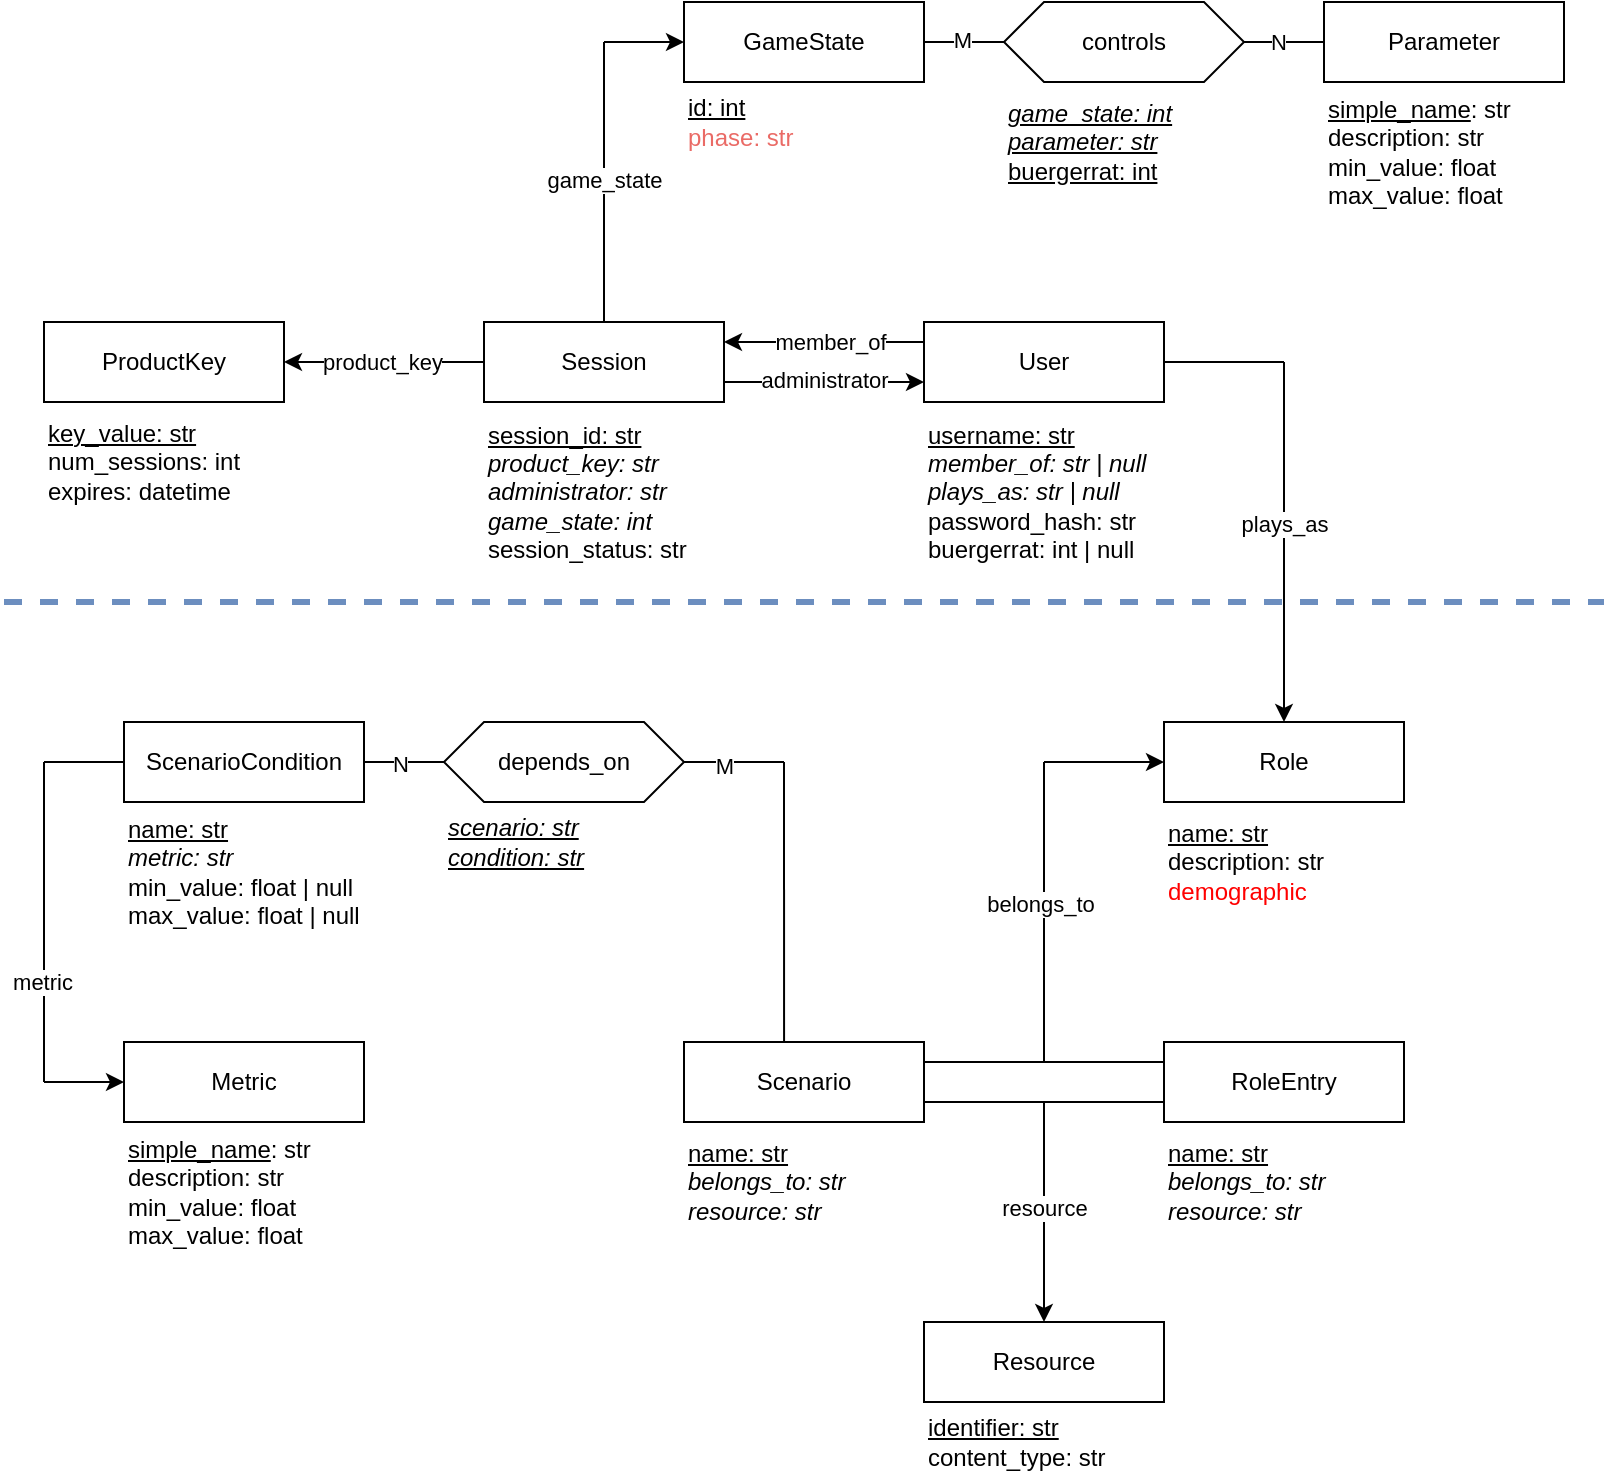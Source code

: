 <mxfile version="24.8.6">
  <diagram name="Page-1" id="YdjUrKygj7iY0KBtIIkb">
    <mxGraphModel dx="1687" dy="2077" grid="1" gridSize="10" guides="1" tooltips="1" connect="1" arrows="1" fold="1" page="1" pageScale="1" pageWidth="827" pageHeight="1169" math="0" shadow="0">
      <root>
        <mxCell id="0" />
        <mxCell id="1" parent="0" />
        <mxCell id="jeJnRWPtOftOerLY8mtM-1" value="ScenarioCondition" style="rounded=0;whiteSpace=wrap;html=1;" parent="1" vertex="1">
          <mxGeometry x="80" y="200" width="120" height="40" as="geometry" />
        </mxCell>
        <mxCell id="jeJnRWPtOftOerLY8mtM-2" value="Role" style="rounded=0;whiteSpace=wrap;html=1;" parent="1" vertex="1">
          <mxGeometry x="600" y="200" width="120" height="40" as="geometry" />
        </mxCell>
        <mxCell id="jeJnRWPtOftOerLY8mtM-3" value="depends_on" style="shape=hexagon;perimeter=hexagonPerimeter2;whiteSpace=wrap;html=1;fixedSize=1;" parent="1" vertex="1">
          <mxGeometry x="240" y="200" width="120" height="40" as="geometry" />
        </mxCell>
        <mxCell id="jeJnRWPtOftOerLY8mtM-4" value="Scenario" style="rounded=0;whiteSpace=wrap;html=1;" parent="1" vertex="1">
          <mxGeometry x="360" y="360" width="120" height="40" as="geometry" />
        </mxCell>
        <mxCell id="jeJnRWPtOftOerLY8mtM-5" value="" style="endArrow=none;html=1;rounded=0;exitX=1;exitY=0.5;exitDx=0;exitDy=0;entryX=0;entryY=0.5;entryDx=0;entryDy=0;" parent="1" source="jeJnRWPtOftOerLY8mtM-1" target="jeJnRWPtOftOerLY8mtM-3" edge="1">
          <mxGeometry width="50" height="50" relative="1" as="geometry">
            <mxPoint x="390" y="420" as="sourcePoint" />
            <mxPoint x="440" y="370" as="targetPoint" />
          </mxGeometry>
        </mxCell>
        <mxCell id="jeJnRWPtOftOerLY8mtM-6" value="N" style="edgeLabel;html=1;align=center;verticalAlign=middle;resizable=0;points=[];" parent="jeJnRWPtOftOerLY8mtM-5" vertex="1" connectable="0">
          <mxGeometry x="-0.1" y="-1" relative="1" as="geometry">
            <mxPoint as="offset" />
          </mxGeometry>
        </mxCell>
        <mxCell id="jeJnRWPtOftOerLY8mtM-7" value="" style="endArrow=none;html=1;rounded=0;exitX=1;exitY=0.5;exitDx=0;exitDy=0;exitPerimeter=0;" parent="1" source="jeJnRWPtOftOerLY8mtM-3" edge="1">
          <mxGeometry width="50" height="50" relative="1" as="geometry">
            <mxPoint x="390" y="420" as="sourcePoint" />
            <mxPoint x="410" y="220" as="targetPoint" />
          </mxGeometry>
        </mxCell>
        <mxCell id="jeJnRWPtOftOerLY8mtM-8" value="1" style="edgeLabel;html=1;align=center;verticalAlign=middle;resizable=0;points=[];" parent="jeJnRWPtOftOerLY8mtM-7" vertex="1" connectable="0">
          <mxGeometry x="-0.2" y="-2" relative="1" as="geometry">
            <mxPoint as="offset" />
          </mxGeometry>
        </mxCell>
        <mxCell id="jeJnRWPtOftOerLY8mtM-24" value="M" style="edgeLabel;html=1;align=center;verticalAlign=middle;resizable=0;points=[];" parent="jeJnRWPtOftOerLY8mtM-7" vertex="1" connectable="0">
          <mxGeometry x="-0.198" y="-2" relative="1" as="geometry">
            <mxPoint as="offset" />
          </mxGeometry>
        </mxCell>
        <mxCell id="jeJnRWPtOftOerLY8mtM-9" value="" style="endArrow=classic;html=1;rounded=0;entryX=0;entryY=0.5;entryDx=0;entryDy=0;" parent="1" target="jeJnRWPtOftOerLY8mtM-2" edge="1">
          <mxGeometry width="50" height="50" relative="1" as="geometry">
            <mxPoint x="540" y="220" as="sourcePoint" />
            <mxPoint x="561" y="220" as="targetPoint" />
          </mxGeometry>
        </mxCell>
        <mxCell id="jeJnRWPtOftOerLY8mtM-13" value="&lt;div&gt;&lt;u&gt;name: str&lt;/u&gt;&lt;/div&gt;&lt;i&gt;metric: str&lt;/i&gt;&lt;div&gt;min_value: float | null&lt;/div&gt;&lt;div style=&quot;&quot;&gt;max_value: float | null&lt;/div&gt;" style="text;html=1;align=left;verticalAlign=middle;resizable=0;points=[];autosize=1;strokeColor=none;fillColor=none;" parent="1" vertex="1">
          <mxGeometry x="80" y="240" width="140" height="70" as="geometry" />
        </mxCell>
        <mxCell id="jeJnRWPtOftOerLY8mtM-14" value="&lt;div&gt;&lt;u&gt;name: str&lt;/u&gt;&lt;/div&gt;&lt;i&gt;belongs_to: str&lt;/i&gt;&lt;div&gt;&lt;i&gt;resource: str&lt;/i&gt;&lt;/div&gt;" style="text;html=1;align=left;verticalAlign=middle;resizable=0;points=[];autosize=1;strokeColor=none;fillColor=none;" parent="1" vertex="1">
          <mxGeometry x="360" y="400" width="100" height="60" as="geometry" />
        </mxCell>
        <mxCell id="jeJnRWPtOftOerLY8mtM-15" value="Metric" style="rounded=0;whiteSpace=wrap;html=1;" parent="1" vertex="1">
          <mxGeometry x="80" y="360" width="120" height="40" as="geometry" />
        </mxCell>
        <mxCell id="jeJnRWPtOftOerLY8mtM-16" value="" style="endArrow=classic;html=1;rounded=0;entryX=0;entryY=0.5;entryDx=0;entryDy=0;" parent="1" target="jeJnRWPtOftOerLY8mtM-15" edge="1">
          <mxGeometry width="50" height="50" relative="1" as="geometry">
            <mxPoint x="40" y="380" as="sourcePoint" />
            <mxPoint x="350" y="300" as="targetPoint" />
          </mxGeometry>
        </mxCell>
        <mxCell id="jeJnRWPtOftOerLY8mtM-17" value="" style="endArrow=none;html=1;rounded=0;" parent="1" edge="1">
          <mxGeometry width="50" height="50" relative="1" as="geometry">
            <mxPoint x="40" y="380" as="sourcePoint" />
            <mxPoint x="40" y="220" as="targetPoint" />
          </mxGeometry>
        </mxCell>
        <mxCell id="jeJnRWPtOftOerLY8mtM-22" value="metric" style="edgeLabel;html=1;align=center;verticalAlign=middle;resizable=0;points=[];" parent="jeJnRWPtOftOerLY8mtM-17" vertex="1" connectable="0">
          <mxGeometry x="-0.37" y="1" relative="1" as="geometry">
            <mxPoint as="offset" />
          </mxGeometry>
        </mxCell>
        <mxCell id="jeJnRWPtOftOerLY8mtM-21" value="" style="endArrow=none;html=1;rounded=0;exitX=0;exitY=0.5;exitDx=0;exitDy=0;" parent="1" source="jeJnRWPtOftOerLY8mtM-1" edge="1">
          <mxGeometry width="50" height="50" relative="1" as="geometry">
            <mxPoint x="300" y="350" as="sourcePoint" />
            <mxPoint x="40" y="220" as="targetPoint" />
          </mxGeometry>
        </mxCell>
        <mxCell id="jeJnRWPtOftOerLY8mtM-23" value="&lt;div&gt;&lt;u style=&quot;background-color: initial;&quot;&gt;simple_name&lt;/u&gt;&lt;span style=&quot;background-color: initial;&quot;&gt;: str&lt;/span&gt;&lt;/div&gt;&lt;div style=&quot;&quot;&gt;description: str&lt;/div&gt;&lt;div style=&quot;&quot;&gt;min_value: float&lt;/div&gt;&lt;div style=&quot;&quot;&gt;max_value: float&lt;/div&gt;" style="text;html=1;align=left;verticalAlign=middle;resizable=0;points=[];autosize=1;strokeColor=none;fillColor=none;" parent="1" vertex="1">
          <mxGeometry x="80" y="400" width="110" height="70" as="geometry" />
        </mxCell>
        <mxCell id="jeJnRWPtOftOerLY8mtM-25" value="&lt;div&gt;&lt;i style=&quot;&quot;&gt;&lt;u&gt;scenario: str&lt;/u&gt;&lt;/i&gt;&lt;/div&gt;&lt;div&gt;&lt;i style=&quot;&quot;&gt;&lt;u&gt;condition: str&lt;/u&gt;&lt;/i&gt;&lt;/div&gt;" style="text;html=1;align=left;verticalAlign=middle;resizable=0;points=[];autosize=1;strokeColor=none;fillColor=none;" parent="1" vertex="1">
          <mxGeometry x="240" y="240" width="90" height="40" as="geometry" />
        </mxCell>
        <mxCell id="jeJnRWPtOftOerLY8mtM-26" value="RoleEntry" style="rounded=0;whiteSpace=wrap;html=1;" parent="1" vertex="1">
          <mxGeometry x="600" y="360" width="120" height="40" as="geometry" />
        </mxCell>
        <mxCell id="jeJnRWPtOftOerLY8mtM-30" value="&lt;div&gt;&lt;span style=&quot;background-color: initial;&quot;&gt;&lt;u&gt;name: str&lt;/u&gt;&lt;/span&gt;&lt;/div&gt;&lt;div&gt;&lt;div&gt;description: str&lt;br&gt;&lt;/div&gt;&lt;/div&gt;&lt;div&gt;&lt;font color=&quot;#ff0000&quot;&gt;demographic&lt;/font&gt;&lt;/div&gt;" style="text;html=1;align=left;verticalAlign=middle;resizable=0;points=[];autosize=1;strokeColor=none;fillColor=none;" parent="1" vertex="1">
          <mxGeometry x="600" y="240" width="100" height="60" as="geometry" />
        </mxCell>
        <mxCell id="jeJnRWPtOftOerLY8mtM-32" value="&lt;div&gt;&lt;u&gt;name: str&lt;/u&gt;&lt;/div&gt;&lt;i&gt;belongs_to: str&lt;/i&gt;&lt;div&gt;&lt;i&gt;resource: str&lt;/i&gt;&lt;/div&gt;" style="text;html=1;align=left;verticalAlign=middle;resizable=0;points=[];autosize=1;strokeColor=none;fillColor=none;" parent="1" vertex="1">
          <mxGeometry x="600" y="400" width="100" height="60" as="geometry" />
        </mxCell>
        <mxCell id="jeJnRWPtOftOerLY8mtM-33" value="Session" style="rounded=0;whiteSpace=wrap;html=1;" parent="1" vertex="1">
          <mxGeometry x="260" width="120" height="40" as="geometry" />
        </mxCell>
        <mxCell id="jeJnRWPtOftOerLY8mtM-35" value="User" style="rounded=0;whiteSpace=wrap;html=1;" parent="1" vertex="1">
          <mxGeometry x="480" width="120" height="40" as="geometry" />
        </mxCell>
        <mxCell id="jeJnRWPtOftOerLY8mtM-41" value="&lt;div&gt;&lt;u&gt;username: str&lt;/u&gt;&lt;/div&gt;&lt;i&gt;member_of: str | null&lt;/i&gt;&lt;div&gt;&lt;i&gt;plays_as: str | null&lt;/i&gt;&lt;div style=&quot;&quot;&gt;password_hash: str&lt;/div&gt;&lt;/div&gt;&lt;div style=&quot;&quot;&gt;buergerrat: int | null&lt;/div&gt;" style="text;html=1;align=left;verticalAlign=middle;resizable=0;points=[];autosize=1;strokeColor=none;fillColor=none;" parent="1" vertex="1">
          <mxGeometry x="480" y="40" width="130" height="90" as="geometry" />
        </mxCell>
        <mxCell id="jeJnRWPtOftOerLY8mtM-44" value="&lt;div&gt;&lt;u&gt;session_id: str&lt;/u&gt;&lt;/div&gt;&lt;div&gt;&lt;i&gt;product_key: str&lt;/i&gt;&lt;/div&gt;&lt;div&gt;&lt;i&gt;administrator: str&lt;/i&gt;&lt;/div&gt;&lt;div&gt;&lt;i&gt;game_state: int&lt;/i&gt;&lt;/div&gt;&lt;div&gt;session_status: str&lt;/div&gt;" style="text;html=1;align=left;verticalAlign=middle;resizable=0;points=[];autosize=1;strokeColor=none;fillColor=none;" parent="1" vertex="1">
          <mxGeometry x="260" y="40" width="120" height="90" as="geometry" />
        </mxCell>
        <mxCell id="jeJnRWPtOftOerLY8mtM-45" value="" style="endArrow=none;html=1;rounded=0;entryX=1;entryY=0.5;entryDx=0;entryDy=0;" parent="1" target="jeJnRWPtOftOerLY8mtM-35" edge="1">
          <mxGeometry width="50" height="50" relative="1" as="geometry">
            <mxPoint x="660" y="20" as="sourcePoint" />
            <mxPoint x="410" y="190" as="targetPoint" />
          </mxGeometry>
        </mxCell>
        <mxCell id="jeJnRWPtOftOerLY8mtM-46" value="" style="endArrow=classic;html=1;rounded=0;entryX=0.5;entryY=0;entryDx=0;entryDy=0;" parent="1" target="jeJnRWPtOftOerLY8mtM-2" edge="1">
          <mxGeometry width="50" height="50" relative="1" as="geometry">
            <mxPoint x="660" y="20" as="sourcePoint" />
            <mxPoint x="410" y="230" as="targetPoint" />
          </mxGeometry>
        </mxCell>
        <mxCell id="jeJnRWPtOftOerLY8mtM-47" value="plays_as" style="edgeLabel;html=1;align=center;verticalAlign=middle;resizable=0;points=[];" parent="jeJnRWPtOftOerLY8mtM-46" vertex="1" connectable="0">
          <mxGeometry x="-0.038" y="2" relative="1" as="geometry">
            <mxPoint x="-2" y="-6" as="offset" />
          </mxGeometry>
        </mxCell>
        <mxCell id="jeJnRWPtOftOerLY8mtM-48" value="" style="endArrow=classic;html=1;rounded=0;entryX=1;entryY=0.25;entryDx=0;entryDy=0;" parent="1" target="jeJnRWPtOftOerLY8mtM-33" edge="1">
          <mxGeometry width="50" height="50" relative="1" as="geometry">
            <mxPoint x="480" y="10" as="sourcePoint" />
            <mxPoint x="440" y="11" as="targetPoint" />
          </mxGeometry>
        </mxCell>
        <mxCell id="jeJnRWPtOftOerLY8mtM-49" value="member_of" style="edgeLabel;html=1;align=center;verticalAlign=middle;resizable=0;points=[];" parent="jeJnRWPtOftOerLY8mtM-48" vertex="1" connectable="0">
          <mxGeometry x="-0.206" y="-2" relative="1" as="geometry">
            <mxPoint x="-8" y="2" as="offset" />
          </mxGeometry>
        </mxCell>
        <mxCell id="jeJnRWPtOftOerLY8mtM-50" value="GameState" style="rounded=0;whiteSpace=wrap;html=1;" parent="1" vertex="1">
          <mxGeometry x="360" y="-160" width="120" height="40" as="geometry" />
        </mxCell>
        <mxCell id="h7rWphnop9A7hFPO5Wtd-3" value="&lt;div&gt;&lt;u&gt;id: int&lt;/u&gt;&lt;/div&gt;&lt;div&gt;&lt;font color=&quot;#ea6b66&quot;&gt;phase: str&lt;/font&gt;&lt;/div&gt;" style="text;html=1;align=left;verticalAlign=middle;resizable=0;points=[];autosize=1;strokeColor=none;fillColor=none;" parent="1" vertex="1">
          <mxGeometry x="360" y="-120" width="80" height="40" as="geometry" />
        </mxCell>
        <mxCell id="W7vRviD_1y79yO2ivLKS-1" value="Resource" style="rounded=0;whiteSpace=wrap;html=1;" vertex="1" parent="1">
          <mxGeometry x="480" y="500" width="120" height="40" as="geometry" />
        </mxCell>
        <mxCell id="W7vRviD_1y79yO2ivLKS-2" value="" style="endArrow=none;html=1;rounded=0;entryX=0.417;entryY=0;entryDx=0;entryDy=0;entryPerimeter=0;" edge="1" parent="1" target="jeJnRWPtOftOerLY8mtM-4">
          <mxGeometry width="50" height="50" relative="1" as="geometry">
            <mxPoint x="410" y="220" as="sourcePoint" />
            <mxPoint x="410" y="340" as="targetPoint" />
          </mxGeometry>
        </mxCell>
        <mxCell id="W7vRviD_1y79yO2ivLKS-3" value="" style="endArrow=none;html=1;rounded=0;" edge="1" parent="1">
          <mxGeometry width="50" height="50" relative="1" as="geometry">
            <mxPoint x="540" y="370" as="sourcePoint" />
            <mxPoint x="540" y="220" as="targetPoint" />
          </mxGeometry>
        </mxCell>
        <mxCell id="W7vRviD_1y79yO2ivLKS-8" value="belongs_to" style="edgeLabel;html=1;align=center;verticalAlign=middle;resizable=0;points=[];" vertex="1" connectable="0" parent="W7vRviD_1y79yO2ivLKS-3">
          <mxGeometry x="0.059" y="2" relative="1" as="geometry">
            <mxPoint as="offset" />
          </mxGeometry>
        </mxCell>
        <mxCell id="W7vRviD_1y79yO2ivLKS-4" value="" style="endArrow=none;html=1;rounded=0;entryX=1;entryY=0.75;entryDx=0;entryDy=0;exitX=0;exitY=0.75;exitDx=0;exitDy=0;" edge="1" parent="1" source="jeJnRWPtOftOerLY8mtM-26" target="jeJnRWPtOftOerLY8mtM-4">
          <mxGeometry width="50" height="50" relative="1" as="geometry">
            <mxPoint x="540" y="380" as="sourcePoint" />
            <mxPoint x="440" y="400" as="targetPoint" />
          </mxGeometry>
        </mxCell>
        <mxCell id="W7vRviD_1y79yO2ivLKS-5" value="" style="endArrow=classic;html=1;rounded=0;entryX=0.5;entryY=0;entryDx=0;entryDy=0;" edge="1" parent="1" target="W7vRviD_1y79yO2ivLKS-1">
          <mxGeometry width="50" height="50" relative="1" as="geometry">
            <mxPoint x="540" y="390" as="sourcePoint" />
            <mxPoint x="440" y="400" as="targetPoint" />
          </mxGeometry>
        </mxCell>
        <mxCell id="W7vRviD_1y79yO2ivLKS-6" value="resource" style="edgeLabel;html=1;align=center;verticalAlign=middle;resizable=0;points=[];" vertex="1" connectable="0" parent="W7vRviD_1y79yO2ivLKS-5">
          <mxGeometry x="-0.033" relative="1" as="geometry">
            <mxPoint as="offset" />
          </mxGeometry>
        </mxCell>
        <mxCell id="W7vRviD_1y79yO2ivLKS-7" value="" style="endArrow=none;html=1;rounded=0;entryX=1;entryY=0.75;entryDx=0;entryDy=0;exitX=0;exitY=0.75;exitDx=0;exitDy=0;" edge="1" parent="1">
          <mxGeometry width="50" height="50" relative="1" as="geometry">
            <mxPoint x="600" y="370" as="sourcePoint" />
            <mxPoint x="480" y="370" as="targetPoint" />
          </mxGeometry>
        </mxCell>
        <mxCell id="W7vRviD_1y79yO2ivLKS-9" value="&lt;div&gt;&lt;u&gt;identifier: str&lt;/u&gt;&lt;/div&gt;content_type: str" style="text;html=1;align=left;verticalAlign=middle;resizable=0;points=[];autosize=1;strokeColor=none;fillColor=none;" vertex="1" parent="1">
          <mxGeometry x="480" y="540" width="110" height="40" as="geometry" />
        </mxCell>
        <mxCell id="W7vRviD_1y79yO2ivLKS-10" value="" style="endArrow=classic;html=1;rounded=0;exitX=1;exitY=0.75;exitDx=0;exitDy=0;entryX=0;entryY=0.75;entryDx=0;entryDy=0;" edge="1" parent="1" source="jeJnRWPtOftOerLY8mtM-33" target="jeJnRWPtOftOerLY8mtM-35">
          <mxGeometry width="50" height="50" relative="1" as="geometry">
            <mxPoint x="521" y="27" as="sourcePoint" />
            <mxPoint x="500" y="80" as="targetPoint" />
          </mxGeometry>
        </mxCell>
        <mxCell id="W7vRviD_1y79yO2ivLKS-12" value="administrator" style="edgeLabel;html=1;align=center;verticalAlign=middle;resizable=0;points=[];" vertex="1" connectable="0" parent="W7vRviD_1y79yO2ivLKS-10">
          <mxGeometry x="-0.015" y="1" relative="1" as="geometry">
            <mxPoint as="offset" />
          </mxGeometry>
        </mxCell>
        <mxCell id="W7vRviD_1y79yO2ivLKS-13" value="ProductKey" style="rounded=0;whiteSpace=wrap;html=1;" vertex="1" parent="1">
          <mxGeometry x="40" width="120" height="40" as="geometry" />
        </mxCell>
        <mxCell id="W7vRviD_1y79yO2ivLKS-14" value="" style="endArrow=classic;html=1;rounded=0;exitX=0;exitY=0.5;exitDx=0;exitDy=0;entryX=1;entryY=0.5;entryDx=0;entryDy=0;" edge="1" parent="1" source="jeJnRWPtOftOerLY8mtM-33" target="W7vRviD_1y79yO2ivLKS-13">
          <mxGeometry width="50" height="50" relative="1" as="geometry">
            <mxPoint x="330" y="120" as="sourcePoint" />
            <mxPoint x="380" y="70" as="targetPoint" />
          </mxGeometry>
        </mxCell>
        <mxCell id="W7vRviD_1y79yO2ivLKS-16" value="product_key" style="edgeLabel;html=1;align=center;verticalAlign=middle;resizable=0;points=[];" vertex="1" connectable="0" parent="W7vRviD_1y79yO2ivLKS-14">
          <mxGeometry x="0.02" relative="1" as="geometry">
            <mxPoint as="offset" />
          </mxGeometry>
        </mxCell>
        <mxCell id="W7vRviD_1y79yO2ivLKS-15" value="&lt;div&gt;&lt;u&gt;key_value: str&lt;/u&gt;&lt;/div&gt;num_sessions: int&lt;div&gt;expires: datetime&lt;br&gt;&lt;/div&gt;" style="text;html=1;align=left;verticalAlign=middle;resizable=0;points=[];autosize=1;strokeColor=none;fillColor=none;" vertex="1" parent="1">
          <mxGeometry x="40" y="40" width="120" height="60" as="geometry" />
        </mxCell>
        <mxCell id="W7vRviD_1y79yO2ivLKS-17" value="" style="endArrow=classic;html=1;rounded=0;" edge="1" parent="1">
          <mxGeometry width="50" height="50" relative="1" as="geometry">
            <mxPoint x="320" y="-140" as="sourcePoint" />
            <mxPoint x="360" y="-140" as="targetPoint" />
          </mxGeometry>
        </mxCell>
        <mxCell id="W7vRviD_1y79yO2ivLKS-18" value="" style="endArrow=none;html=1;rounded=0;entryX=0.5;entryY=0;entryDx=0;entryDy=0;" edge="1" parent="1" target="jeJnRWPtOftOerLY8mtM-33">
          <mxGeometry width="50" height="50" relative="1" as="geometry">
            <mxPoint x="320" y="-140" as="sourcePoint" />
            <mxPoint x="380" y="10" as="targetPoint" />
          </mxGeometry>
        </mxCell>
        <mxCell id="W7vRviD_1y79yO2ivLKS-19" value="game_state" style="edgeLabel;html=1;align=center;verticalAlign=middle;resizable=0;points=[];" vertex="1" connectable="0" parent="W7vRviD_1y79yO2ivLKS-18">
          <mxGeometry x="-0.016" relative="1" as="geometry">
            <mxPoint as="offset" />
          </mxGeometry>
        </mxCell>
        <mxCell id="W7vRviD_1y79yO2ivLKS-20" value="controls" style="shape=hexagon;perimeter=hexagonPerimeter2;whiteSpace=wrap;html=1;fixedSize=1;" vertex="1" parent="1">
          <mxGeometry x="520" y="-160" width="120" height="40" as="geometry" />
        </mxCell>
        <mxCell id="W7vRviD_1y79yO2ivLKS-21" value="Parameter" style="rounded=0;whiteSpace=wrap;html=1;" vertex="1" parent="1">
          <mxGeometry x="680" y="-160" width="120" height="40" as="geometry" />
        </mxCell>
        <mxCell id="W7vRviD_1y79yO2ivLKS-22" value="&lt;div&gt;&lt;i style=&quot;&quot;&gt;&lt;u&gt;game_state: int&lt;/u&gt;&lt;/i&gt;&lt;/div&gt;&lt;div&gt;&lt;i style=&quot;&quot;&gt;&lt;u&gt;parameter: str&lt;/u&gt;&lt;/i&gt;&lt;/div&gt;&lt;div&gt;&lt;u style=&quot;&quot;&gt;buergerrat: int&lt;/u&gt;&lt;/div&gt;" style="text;html=1;align=left;verticalAlign=middle;resizable=0;points=[];autosize=1;strokeColor=none;fillColor=none;" vertex="1" parent="1">
          <mxGeometry x="520" y="-120" width="110" height="60" as="geometry" />
        </mxCell>
        <mxCell id="W7vRviD_1y79yO2ivLKS-23" value="" style="endArrow=none;html=1;rounded=0;exitX=1;exitY=0.5;exitDx=0;exitDy=0;entryX=0;entryY=0.5;entryDx=0;entryDy=0;" edge="1" parent="1" source="jeJnRWPtOftOerLY8mtM-50" target="W7vRviD_1y79yO2ivLKS-20">
          <mxGeometry width="50" height="50" relative="1" as="geometry">
            <mxPoint x="580" y="-10" as="sourcePoint" />
            <mxPoint x="630" y="-60" as="targetPoint" />
          </mxGeometry>
        </mxCell>
        <mxCell id="W7vRviD_1y79yO2ivLKS-24" value="M" style="edgeLabel;html=1;align=center;verticalAlign=middle;resizable=0;points=[];" vertex="1" connectable="0" parent="W7vRviD_1y79yO2ivLKS-23">
          <mxGeometry x="-0.064" y="1" relative="1" as="geometry">
            <mxPoint as="offset" />
          </mxGeometry>
        </mxCell>
        <mxCell id="W7vRviD_1y79yO2ivLKS-25" value="" style="endArrow=none;html=1;rounded=0;entryX=0;entryY=0.5;entryDx=0;entryDy=0;exitX=1;exitY=0.5;exitDx=0;exitDy=0;" edge="1" parent="1" source="W7vRviD_1y79yO2ivLKS-20" target="W7vRviD_1y79yO2ivLKS-21">
          <mxGeometry width="50" height="50" relative="1" as="geometry">
            <mxPoint x="650" y="-90" as="sourcePoint" />
            <mxPoint x="630" y="-60" as="targetPoint" />
          </mxGeometry>
        </mxCell>
        <mxCell id="W7vRviD_1y79yO2ivLKS-26" value="N" style="edgeLabel;html=1;align=center;verticalAlign=middle;resizable=0;points=[];" vertex="1" connectable="0" parent="W7vRviD_1y79yO2ivLKS-25">
          <mxGeometry x="-0.179" y="-1" relative="1" as="geometry">
            <mxPoint y="-1" as="offset" />
          </mxGeometry>
        </mxCell>
        <mxCell id="W7vRviD_1y79yO2ivLKS-27" value="&lt;div&gt;&lt;u style=&quot;background-color: initial;&quot;&gt;simple_name&lt;/u&gt;&lt;span style=&quot;background-color: initial;&quot;&gt;: str&lt;/span&gt;&lt;/div&gt;&lt;div style=&quot;&quot;&gt;description: str&lt;/div&gt;&lt;div style=&quot;&quot;&gt;min_value: float&lt;/div&gt;&lt;div style=&quot;&quot;&gt;max_value: float&lt;/div&gt;" style="text;html=1;align=left;verticalAlign=middle;resizable=0;points=[];autosize=1;strokeColor=none;fillColor=none;" vertex="1" parent="1">
          <mxGeometry x="680" y="-120" width="110" height="70" as="geometry" />
        </mxCell>
        <mxCell id="W7vRviD_1y79yO2ivLKS-28" value="" style="endArrow=none;dashed=1;html=1;strokeWidth=3;rounded=0;fillColor=#dae8fc;strokeColor=#6c8ebf;" edge="1" parent="1">
          <mxGeometry width="50" height="50" relative="1" as="geometry">
            <mxPoint x="20" y="140" as="sourcePoint" />
            <mxPoint x="820" y="140" as="targetPoint" />
          </mxGeometry>
        </mxCell>
      </root>
    </mxGraphModel>
  </diagram>
</mxfile>
